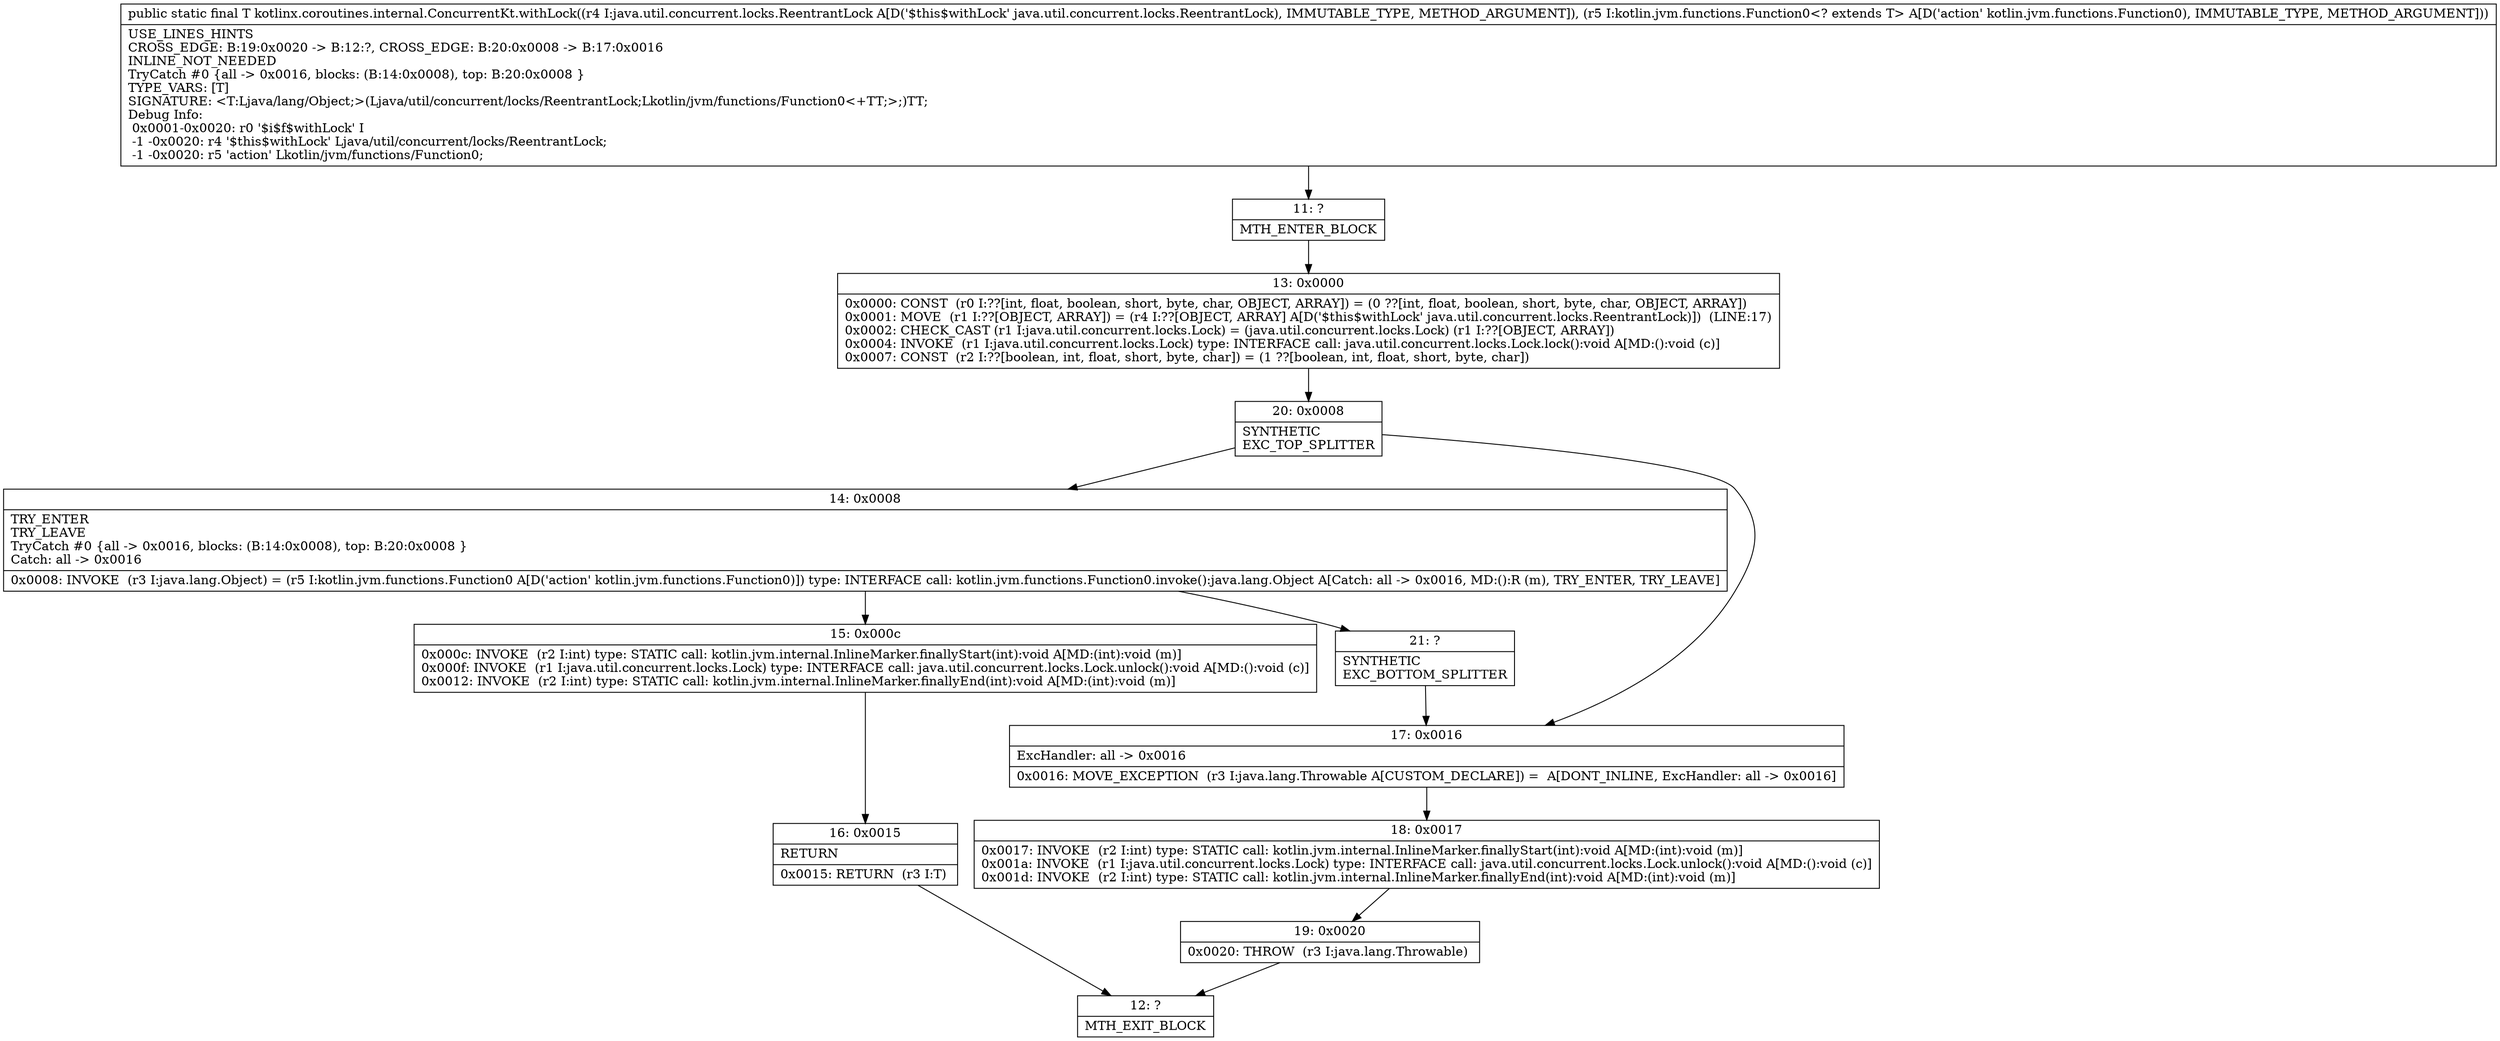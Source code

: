 digraph "CFG forkotlinx.coroutines.internal.ConcurrentKt.withLock(Ljava\/util\/concurrent\/locks\/ReentrantLock;Lkotlin\/jvm\/functions\/Function0;)Ljava\/lang\/Object;" {
Node_11 [shape=record,label="{11\:\ ?|MTH_ENTER_BLOCK\l}"];
Node_13 [shape=record,label="{13\:\ 0x0000|0x0000: CONST  (r0 I:??[int, float, boolean, short, byte, char, OBJECT, ARRAY]) = (0 ??[int, float, boolean, short, byte, char, OBJECT, ARRAY]) \l0x0001: MOVE  (r1 I:??[OBJECT, ARRAY]) = (r4 I:??[OBJECT, ARRAY] A[D('$this$withLock' java.util.concurrent.locks.ReentrantLock)])  (LINE:17)\l0x0002: CHECK_CAST (r1 I:java.util.concurrent.locks.Lock) = (java.util.concurrent.locks.Lock) (r1 I:??[OBJECT, ARRAY]) \l0x0004: INVOKE  (r1 I:java.util.concurrent.locks.Lock) type: INTERFACE call: java.util.concurrent.locks.Lock.lock():void A[MD:():void (c)]\l0x0007: CONST  (r2 I:??[boolean, int, float, short, byte, char]) = (1 ??[boolean, int, float, short, byte, char]) \l}"];
Node_20 [shape=record,label="{20\:\ 0x0008|SYNTHETIC\lEXC_TOP_SPLITTER\l}"];
Node_14 [shape=record,label="{14\:\ 0x0008|TRY_ENTER\lTRY_LEAVE\lTryCatch #0 \{all \-\> 0x0016, blocks: (B:14:0x0008), top: B:20:0x0008 \}\lCatch: all \-\> 0x0016\l|0x0008: INVOKE  (r3 I:java.lang.Object) = (r5 I:kotlin.jvm.functions.Function0 A[D('action' kotlin.jvm.functions.Function0)]) type: INTERFACE call: kotlin.jvm.functions.Function0.invoke():java.lang.Object A[Catch: all \-\> 0x0016, MD:():R (m), TRY_ENTER, TRY_LEAVE]\l}"];
Node_15 [shape=record,label="{15\:\ 0x000c|0x000c: INVOKE  (r2 I:int) type: STATIC call: kotlin.jvm.internal.InlineMarker.finallyStart(int):void A[MD:(int):void (m)]\l0x000f: INVOKE  (r1 I:java.util.concurrent.locks.Lock) type: INTERFACE call: java.util.concurrent.locks.Lock.unlock():void A[MD:():void (c)]\l0x0012: INVOKE  (r2 I:int) type: STATIC call: kotlin.jvm.internal.InlineMarker.finallyEnd(int):void A[MD:(int):void (m)]\l}"];
Node_16 [shape=record,label="{16\:\ 0x0015|RETURN\l|0x0015: RETURN  (r3 I:T) \l}"];
Node_12 [shape=record,label="{12\:\ ?|MTH_EXIT_BLOCK\l}"];
Node_21 [shape=record,label="{21\:\ ?|SYNTHETIC\lEXC_BOTTOM_SPLITTER\l}"];
Node_17 [shape=record,label="{17\:\ 0x0016|ExcHandler: all \-\> 0x0016\l|0x0016: MOVE_EXCEPTION  (r3 I:java.lang.Throwable A[CUSTOM_DECLARE]) =  A[DONT_INLINE, ExcHandler: all \-\> 0x0016]\l}"];
Node_18 [shape=record,label="{18\:\ 0x0017|0x0017: INVOKE  (r2 I:int) type: STATIC call: kotlin.jvm.internal.InlineMarker.finallyStart(int):void A[MD:(int):void (m)]\l0x001a: INVOKE  (r1 I:java.util.concurrent.locks.Lock) type: INTERFACE call: java.util.concurrent.locks.Lock.unlock():void A[MD:():void (c)]\l0x001d: INVOKE  (r2 I:int) type: STATIC call: kotlin.jvm.internal.InlineMarker.finallyEnd(int):void A[MD:(int):void (m)]\l}"];
Node_19 [shape=record,label="{19\:\ 0x0020|0x0020: THROW  (r3 I:java.lang.Throwable) \l}"];
MethodNode[shape=record,label="{public static final T kotlinx.coroutines.internal.ConcurrentKt.withLock((r4 I:java.util.concurrent.locks.ReentrantLock A[D('$this$withLock' java.util.concurrent.locks.ReentrantLock), IMMUTABLE_TYPE, METHOD_ARGUMENT]), (r5 I:kotlin.jvm.functions.Function0\<? extends T\> A[D('action' kotlin.jvm.functions.Function0), IMMUTABLE_TYPE, METHOD_ARGUMENT]))  | USE_LINES_HINTS\lCROSS_EDGE: B:19:0x0020 \-\> B:12:?, CROSS_EDGE: B:20:0x0008 \-\> B:17:0x0016\lINLINE_NOT_NEEDED\lTryCatch #0 \{all \-\> 0x0016, blocks: (B:14:0x0008), top: B:20:0x0008 \}\lTYPE_VARS: [T]\lSIGNATURE: \<T:Ljava\/lang\/Object;\>(Ljava\/util\/concurrent\/locks\/ReentrantLock;Lkotlin\/jvm\/functions\/Function0\<+TT;\>;)TT;\lDebug Info:\l  0x0001\-0x0020: r0 '$i$f$withLock' I\l  \-1 \-0x0020: r4 '$this$withLock' Ljava\/util\/concurrent\/locks\/ReentrantLock;\l  \-1 \-0x0020: r5 'action' Lkotlin\/jvm\/functions\/Function0;\l}"];
MethodNode -> Node_11;Node_11 -> Node_13;
Node_13 -> Node_20;
Node_20 -> Node_14;
Node_20 -> Node_17;
Node_14 -> Node_15;
Node_14 -> Node_21;
Node_15 -> Node_16;
Node_16 -> Node_12;
Node_21 -> Node_17;
Node_17 -> Node_18;
Node_18 -> Node_19;
Node_19 -> Node_12;
}

